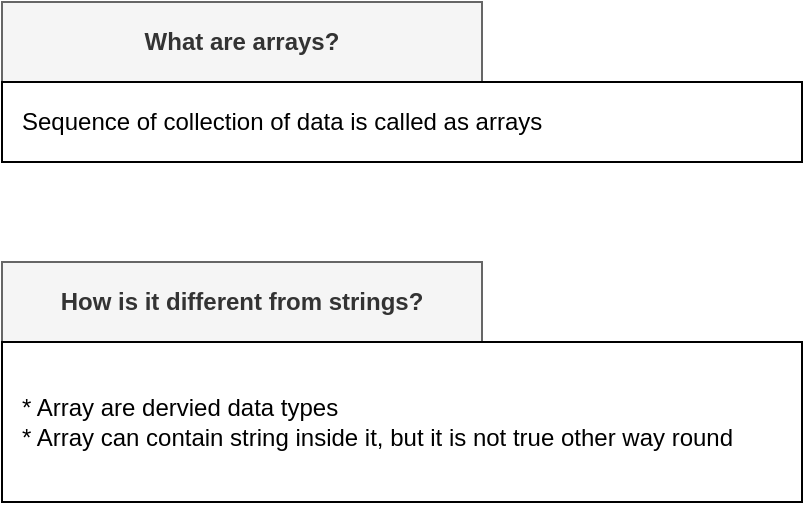 <mxfile>
    <diagram id="v4G46WCBCpeRfdwwdwRP" name="001. Array Introductions">
        <mxGraphModel dx="613" dy="414" grid="1" gridSize="10" guides="1" tooltips="1" connect="1" arrows="1" fold="1" page="1" pageScale="1" pageWidth="827" pageHeight="1169" math="0" shadow="0">
            <root>
                <mxCell id="0"/>
                <mxCell id="1" parent="0"/>
                <mxCell id="2" value="What are arrays?" style="text;html=1;strokeColor=#666666;fillColor=#f5f5f5;align=center;verticalAlign=middle;whiteSpace=wrap;rounded=0;fontColor=#333333;fontStyle=1" parent="1" vertex="1">
                    <mxGeometry x="220" y="300" width="240" height="40" as="geometry"/>
                </mxCell>
                <mxCell id="3" value="&lt;span&gt;Sequence of collection of data is called as arrays&lt;/span&gt;" style="rounded=0;whiteSpace=wrap;html=1;align=left;spacingLeft=8;" parent="1" vertex="1">
                    <mxGeometry x="220" y="340" width="400" height="40" as="geometry"/>
                </mxCell>
                <mxCell id="4" value="How is it different from strings?" style="text;html=1;strokeColor=#666666;fillColor=#f5f5f5;align=center;verticalAlign=middle;whiteSpace=wrap;rounded=0;fontColor=#333333;fontStyle=1" parent="1" vertex="1">
                    <mxGeometry x="220" y="430" width="240" height="40" as="geometry"/>
                </mxCell>
                <mxCell id="5" value="&lt;span&gt;* Array are dervied data types&lt;br&gt;* Array can contain string inside it, but it is not true other way round&lt;br&gt;&lt;/span&gt;" style="rounded=0;whiteSpace=wrap;html=1;align=left;spacingLeft=8;" parent="1" vertex="1">
                    <mxGeometry x="220" y="470" width="400" height="80" as="geometry"/>
                </mxCell>
            </root>
        </mxGraphModel>
    </diagram>
    <diagram id="8QFaSmMroR9OwhAi4n2q" name="002. Array index">
        <mxGraphModel dx="613" dy="414" grid="1" gridSize="10" guides="1" tooltips="1" connect="1" arrows="1" fold="1" page="1" pageScale="1" pageWidth="827" pageHeight="1169" math="0" shadow="0">
            <root>
                <mxCell id="HoqBdw8C1nu_QNRAPUoK-0"/>
                <mxCell id="HoqBdw8C1nu_QNRAPUoK-1" parent="HoqBdw8C1nu_QNRAPUoK-0"/>
                <mxCell id="HoqBdw8C1nu_QNRAPUoK-2" value="location of an item in sequence of collection is known as index" style="rounded=0;whiteSpace=wrap;html=1;align=left;spacingLeft=8;" parent="HoqBdw8C1nu_QNRAPUoK-1" vertex="1">
                    <mxGeometry x="210" y="330" width="440" height="40" as="geometry"/>
                </mxCell>
                <mxCell id="HoqBdw8C1nu_QNRAPUoK-3" value="&lt;span&gt;&lt;b&gt;What are index?&lt;/b&gt;&lt;/span&gt;" style="rounded=0;whiteSpace=wrap;html=1;align=center;fillColor=#f5f5f5;strokeColor=#666666;fontColor=#333333;" parent="HoqBdw8C1nu_QNRAPUoK-1" vertex="1">
                    <mxGeometry x="210" y="290" width="280" height="40" as="geometry"/>
                </mxCell>
                <mxCell id="HoqBdw8C1nu_QNRAPUoK-4" value="Let's consider a array&amp;nbsp;&lt;b&gt;var arr = ['string', 1, true, { &quot;1&quot; : &quot;Jan&quot;, &quot;2&quot;: &quot;Feb&quot; }]&amp;nbsp;&lt;/b&gt;" style="text;html=1;align=center;verticalAlign=middle;whiteSpace=wrap;rounded=0;fillColor=#ffe6cc;strokeColor=#d79b00;" parent="HoqBdw8C1nu_QNRAPUoK-1" vertex="1">
                    <mxGeometry x="210" y="410" width="440" height="40" as="geometry"/>
                </mxCell>
                <mxCell id="HoqBdw8C1nu_QNRAPUoK-5" value="'string'" style="whiteSpace=wrap;html=1;aspect=fixed;fillColor=#ffffff;align=center;verticalAlign=middle;" parent="HoqBdw8C1nu_QNRAPUoK-1" vertex="1">
                    <mxGeometry x="210" y="530" width="40" height="40" as="geometry"/>
                </mxCell>
                <mxCell id="HoqBdw8C1nu_QNRAPUoK-6" value="1" style="whiteSpace=wrap;html=1;aspect=fixed;fillColor=#ffffff;align=center;verticalAlign=middle;" parent="HoqBdw8C1nu_QNRAPUoK-1" vertex="1">
                    <mxGeometry x="250" y="530" width="40" height="40" as="geometry"/>
                </mxCell>
                <mxCell id="HoqBdw8C1nu_QNRAPUoK-7" value="true" style="whiteSpace=wrap;html=1;aspect=fixed;fillColor=#ffffff;align=center;verticalAlign=middle;" parent="HoqBdw8C1nu_QNRAPUoK-1" vertex="1">
                    <mxGeometry x="290" y="530" width="40" height="40" as="geometry"/>
                </mxCell>
                <mxCell id="HoqBdw8C1nu_QNRAPUoK-8" value="{ ... }" style="whiteSpace=wrap;html=1;aspect=fixed;fillColor=#ffffff;align=center;verticalAlign=middle;" parent="HoqBdw8C1nu_QNRAPUoK-1" vertex="1">
                    <mxGeometry x="330" y="530" width="40" height="40" as="geometry"/>
                </mxCell>
                <mxCell id="HoqBdw8C1nu_QNRAPUoK-15" value="0" style="text;html=1;strokeColor=none;fillColor=none;align=center;verticalAlign=middle;whiteSpace=wrap;rounded=0;" parent="HoqBdw8C1nu_QNRAPUoK-1" vertex="1">
                    <mxGeometry x="210" y="570" width="40" height="40" as="geometry"/>
                </mxCell>
                <mxCell id="HoqBdw8C1nu_QNRAPUoK-16" value="1" style="text;html=1;strokeColor=none;fillColor=none;align=center;verticalAlign=middle;whiteSpace=wrap;rounded=0;" parent="HoqBdw8C1nu_QNRAPUoK-1" vertex="1">
                    <mxGeometry x="250" y="570" width="40" height="40" as="geometry"/>
                </mxCell>
                <mxCell id="HoqBdw8C1nu_QNRAPUoK-17" value="2" style="text;html=1;strokeColor=none;fillColor=none;align=center;verticalAlign=middle;whiteSpace=wrap;rounded=0;" parent="HoqBdw8C1nu_QNRAPUoK-1" vertex="1">
                    <mxGeometry x="290" y="570" width="40" height="40" as="geometry"/>
                </mxCell>
                <mxCell id="HoqBdw8C1nu_QNRAPUoK-18" value="3" style="text;html=1;strokeColor=none;fillColor=none;align=center;verticalAlign=middle;whiteSpace=wrap;rounded=0;" parent="HoqBdw8C1nu_QNRAPUoK-1" vertex="1">
                    <mxGeometry x="330" y="570" width="40" height="40" as="geometry"/>
                </mxCell>
                <mxCell id="HoqBdw8C1nu_QNRAPUoK-25" value="index representation" style="text;html=1;strokeColor=none;fillColor=none;align=center;verticalAlign=middle;whiteSpace=wrap;rounded=0;" parent="HoqBdw8C1nu_QNRAPUoK-1" vertex="1">
                    <mxGeometry x="210" y="500" width="140" height="20" as="geometry"/>
                </mxCell>
            </root>
        </mxGraphModel>
    </diagram>
    <diagram id="5zxNjoEnAIrG6JTL6fT2" name="003. Array filter">
        <mxGraphModel dx="593" dy="387" grid="1" gridSize="10" guides="1" tooltips="1" connect="1" arrows="1" fold="1" page="1" pageScale="1" pageWidth="827" pageHeight="1169" math="0" shadow="0">
            <root>
                <mxCell id="0DQXPd8ibX6n9Kegv4S_-0"/>
                <mxCell id="0DQXPd8ibX6n9Kegv4S_-1" parent="0DQXPd8ibX6n9Kegv4S_-0"/>
                <mxCell id="g8TDgZj3Yl9hBlT868f4-0" value="1" style="whiteSpace=wrap;html=1;aspect=fixed;fillColor=#ffffff;align=center;verticalAlign=middle;" parent="0DQXPd8ibX6n9Kegv4S_-1" vertex="1">
                    <mxGeometry x="200" y="320" width="40" height="40" as="geometry"/>
                </mxCell>
                <mxCell id="g8TDgZj3Yl9hBlT868f4-1" value="2" style="whiteSpace=wrap;html=1;aspect=fixed;fillColor=#ffffff;align=center;verticalAlign=middle;" parent="0DQXPd8ibX6n9Kegv4S_-1" vertex="1">
                    <mxGeometry x="240" y="320" width="40" height="40" as="geometry"/>
                </mxCell>
                <mxCell id="g8TDgZj3Yl9hBlT868f4-2" value="3" style="whiteSpace=wrap;html=1;aspect=fixed;fillColor=#ffffff;align=center;verticalAlign=middle;" parent="0DQXPd8ibX6n9Kegv4S_-1" vertex="1">
                    <mxGeometry x="280" y="320" width="40" height="40" as="geometry"/>
                </mxCell>
                <mxCell id="g8TDgZj3Yl9hBlT868f4-3" value="4" style="whiteSpace=wrap;html=1;aspect=fixed;fillColor=#ffffff;align=center;verticalAlign=middle;" parent="0DQXPd8ibX6n9Kegv4S_-1" vertex="1">
                    <mxGeometry x="320" y="320" width="40" height="40" as="geometry"/>
                </mxCell>
                <mxCell id="g8TDgZj3Yl9hBlT868f4-4" value="0" style="text;html=1;strokeColor=none;fillColor=none;align=center;verticalAlign=middle;whiteSpace=wrap;rounded=0;" parent="0DQXPd8ibX6n9Kegv4S_-1" vertex="1">
                    <mxGeometry x="200" y="360" width="40" height="40" as="geometry"/>
                </mxCell>
                <mxCell id="g8TDgZj3Yl9hBlT868f4-5" value="1" style="text;html=1;strokeColor=none;fillColor=none;align=center;verticalAlign=middle;whiteSpace=wrap;rounded=0;" parent="0DQXPd8ibX6n9Kegv4S_-1" vertex="1">
                    <mxGeometry x="240" y="360" width="40" height="40" as="geometry"/>
                </mxCell>
                <mxCell id="g8TDgZj3Yl9hBlT868f4-6" value="2" style="text;html=1;strokeColor=none;fillColor=none;align=center;verticalAlign=middle;whiteSpace=wrap;rounded=0;" parent="0DQXPd8ibX6n9Kegv4S_-1" vertex="1">
                    <mxGeometry x="280" y="360" width="40" height="40" as="geometry"/>
                </mxCell>
                <mxCell id="g8TDgZj3Yl9hBlT868f4-7" value="3" style="text;html=1;strokeColor=none;fillColor=none;align=center;verticalAlign=middle;whiteSpace=wrap;rounded=0;" parent="0DQXPd8ibX6n9Kegv4S_-1" vertex="1">
                    <mxGeometry x="320" y="360" width="40" height="40" as="geometry"/>
                </mxCell>
                <mxCell id="g8TDgZj3Yl9hBlT868f4-8" value="index representation for arr" style="text;html=1;strokeColor=none;fillColor=none;align=center;verticalAlign=middle;whiteSpace=wrap;rounded=0;" parent="0DQXPd8ibX6n9Kegv4S_-1" vertex="1">
                    <mxGeometry x="200" y="290" width="200" height="20" as="geometry"/>
                </mxCell>
                <mxCell id="E5j6Q_y4n9XoB8gQ0hYF-0" value="this method help to extract item from array which satifies gives conditions." style="rounded=0;whiteSpace=wrap;html=1;align=left;spacingLeft=8;" parent="0DQXPd8ibX6n9Kegv4S_-1" vertex="1">
                    <mxGeometry x="200" y="120" width="440" height="40" as="geometry"/>
                </mxCell>
                <mxCell id="E5j6Q_y4n9XoB8gQ0hYF-1" value="&lt;span&gt;&lt;b&gt;What are array filter?&lt;/b&gt;&lt;/span&gt;" style="rounded=0;whiteSpace=wrap;html=1;align=center;fillColor=#f5f5f5;strokeColor=#666666;fontColor=#333333;" parent="0DQXPd8ibX6n9Kegv4S_-1" vertex="1">
                    <mxGeometry x="200" y="80" width="280" height="40" as="geometry"/>
                </mxCell>
                <mxCell id="LuP1l4uZUgdjZKvtFVVL-0" value="Let's consider a array&amp;nbsp;&lt;b&gt;var arr = [1,2,3,4,5,6]&amp;nbsp;&lt;/b&gt;" style="text;html=1;align=center;verticalAlign=middle;whiteSpace=wrap;rounded=0;fillColor=#ffe6cc;strokeColor=#d79b00;" parent="0DQXPd8ibX6n9Kegv4S_-1" vertex="1">
                    <mxGeometry x="200" y="200" width="440" height="40" as="geometry"/>
                </mxCell>
                <mxCell id="LuP1l4uZUgdjZKvtFVVL-1" value="5" style="whiteSpace=wrap;html=1;aspect=fixed;fillColor=#ffffff;align=center;verticalAlign=middle;" parent="0DQXPd8ibX6n9Kegv4S_-1" vertex="1">
                    <mxGeometry x="360" y="320" width="40" height="40" as="geometry"/>
                </mxCell>
                <mxCell id="LuP1l4uZUgdjZKvtFVVL-2" value="6" style="whiteSpace=wrap;html=1;aspect=fixed;fillColor=#ffffff;align=center;verticalAlign=middle;" parent="0DQXPd8ibX6n9Kegv4S_-1" vertex="1">
                    <mxGeometry x="400" y="320" width="40" height="40" as="geometry"/>
                </mxCell>
                <mxCell id="LuP1l4uZUgdjZKvtFVVL-3" value="4" style="text;html=1;strokeColor=none;fillColor=none;align=center;verticalAlign=middle;whiteSpace=wrap;rounded=0;" parent="0DQXPd8ibX6n9Kegv4S_-1" vertex="1">
                    <mxGeometry x="360" y="360" width="40" height="40" as="geometry"/>
                </mxCell>
                <mxCell id="LuP1l4uZUgdjZKvtFVVL-4" value="5" style="text;html=1;strokeColor=none;fillColor=none;align=center;verticalAlign=middle;whiteSpace=wrap;rounded=0;" parent="0DQXPd8ibX6n9Kegv4S_-1" vertex="1">
                    <mxGeometry x="400" y="360" width="40" height="40" as="geometry"/>
                </mxCell>
                <mxCell id="LuP1l4uZUgdjZKvtFVVL-5" value="if we consider case were we want to get all even number&lt;span&gt;&amp;nbsp;&lt;/span&gt;" style="text;html=1;align=center;verticalAlign=middle;whiteSpace=wrap;rounded=0;fillColor=#f5f5f5;strokeColor=#666666;fontColor=#333333;fontStyle=1" parent="0DQXPd8ibX6n9Kegv4S_-1" vertex="1">
                    <mxGeometry x="200" y="440" width="440" height="40" as="geometry"/>
                </mxCell>
                <mxCell id="LuP1l4uZUgdjZKvtFVVL-6" value="var evenNumbers = arr.filter(function(item) {&lt;br&gt;&lt;div&gt;&lt;span&gt;&lt;span style=&quot;white-space: pre&quot;&gt;&#9;&lt;/span&gt;return item % 2 === 0;&lt;/span&gt;&lt;/div&gt;});" style="rounded=0;whiteSpace=wrap;html=1;align=left;" parent="0DQXPd8ibX6n9Kegv4S_-1" vertex="1">
                    <mxGeometry x="200" y="480" width="360" height="40" as="geometry"/>
                </mxCell>
                <mxCell id="LuP1l4uZUgdjZKvtFVVL-7" value="2" style="whiteSpace=wrap;html=1;aspect=fixed;fillColor=#ffffff;align=center;verticalAlign=middle;" parent="0DQXPd8ibX6n9Kegv4S_-1" vertex="1">
                    <mxGeometry x="200" y="600" width="40" height="40" as="geometry"/>
                </mxCell>
                <mxCell id="LuP1l4uZUgdjZKvtFVVL-8" value="4" style="whiteSpace=wrap;html=1;aspect=fixed;fillColor=#ffffff;align=center;verticalAlign=middle;" parent="0DQXPd8ibX6n9Kegv4S_-1" vertex="1">
                    <mxGeometry x="240" y="600" width="40" height="40" as="geometry"/>
                </mxCell>
                <mxCell id="LuP1l4uZUgdjZKvtFVVL-9" value="6" style="whiteSpace=wrap;html=1;aspect=fixed;fillColor=#ffffff;align=center;verticalAlign=middle;" parent="0DQXPd8ibX6n9Kegv4S_-1" vertex="1">
                    <mxGeometry x="280" y="600" width="40" height="40" as="geometry"/>
                </mxCell>
                <mxCell id="LuP1l4uZUgdjZKvtFVVL-11" value="0" style="text;html=1;strokeColor=none;fillColor=none;align=center;verticalAlign=middle;whiteSpace=wrap;rounded=0;" parent="0DQXPd8ibX6n9Kegv4S_-1" vertex="1">
                    <mxGeometry x="200" y="640" width="40" height="40" as="geometry"/>
                </mxCell>
                <mxCell id="LuP1l4uZUgdjZKvtFVVL-12" value="1" style="text;html=1;strokeColor=none;fillColor=none;align=center;verticalAlign=middle;whiteSpace=wrap;rounded=0;" parent="0DQXPd8ibX6n9Kegv4S_-1" vertex="1">
                    <mxGeometry x="240" y="640" width="40" height="40" as="geometry"/>
                </mxCell>
                <mxCell id="LuP1l4uZUgdjZKvtFVVL-13" value="2" style="text;html=1;strokeColor=none;fillColor=none;align=center;verticalAlign=middle;whiteSpace=wrap;rounded=0;" parent="0DQXPd8ibX6n9Kegv4S_-1" vertex="1">
                    <mxGeometry x="280" y="640" width="40" height="40" as="geometry"/>
                </mxCell>
                <mxCell id="LuP1l4uZUgdjZKvtFVVL-15" value="index representation for evenNumbers" style="text;html=1;strokeColor=none;fillColor=none;align=center;verticalAlign=middle;whiteSpace=wrap;rounded=0;" parent="0DQXPd8ibX6n9Kegv4S_-1" vertex="1">
                    <mxGeometry x="200" y="570" width="240" height="20" as="geometry"/>
                </mxCell>
            </root>
        </mxGraphModel>
    </diagram>
    <diagram id="E2SzLTLh_2LJqmxqx5Af" name="004. Array map">
        <mxGraphModel dx="593" dy="387" grid="1" gridSize="10" guides="1" tooltips="1" connect="1" arrows="1" fold="1" page="1" pageScale="1" pageWidth="827" pageHeight="1169" math="0" shadow="0">
            <root>
                <mxCell id="qVkvGxDojo7t93Plqymq-0"/>
                <mxCell id="qVkvGxDojo7t93Plqymq-1" parent="qVkvGxDojo7t93Plqymq-0"/>
                <mxCell id="qs2Ka0h5LpGQjBwzmQiu-0" value="1" style="whiteSpace=wrap;html=1;aspect=fixed;fillColor=#ffffff;align=center;verticalAlign=middle;" parent="qVkvGxDojo7t93Plqymq-1" vertex="1">
                    <mxGeometry x="200" y="320" width="40" height="40" as="geometry"/>
                </mxCell>
                <mxCell id="qs2Ka0h5LpGQjBwzmQiu-1" value="2" style="whiteSpace=wrap;html=1;aspect=fixed;fillColor=#ffffff;align=center;verticalAlign=middle;" parent="qVkvGxDojo7t93Plqymq-1" vertex="1">
                    <mxGeometry x="240" y="320" width="40" height="40" as="geometry"/>
                </mxCell>
                <mxCell id="qs2Ka0h5LpGQjBwzmQiu-2" value="3" style="whiteSpace=wrap;html=1;aspect=fixed;fillColor=#ffffff;align=center;verticalAlign=middle;" parent="qVkvGxDojo7t93Plqymq-1" vertex="1">
                    <mxGeometry x="280" y="320" width="40" height="40" as="geometry"/>
                </mxCell>
                <mxCell id="qs2Ka0h5LpGQjBwzmQiu-3" value="4" style="whiteSpace=wrap;html=1;aspect=fixed;fillColor=#ffffff;align=center;verticalAlign=middle;" parent="qVkvGxDojo7t93Plqymq-1" vertex="1">
                    <mxGeometry x="320" y="320" width="40" height="40" as="geometry"/>
                </mxCell>
                <mxCell id="qs2Ka0h5LpGQjBwzmQiu-4" value="0" style="text;html=1;strokeColor=none;fillColor=none;align=center;verticalAlign=middle;whiteSpace=wrap;rounded=0;" parent="qVkvGxDojo7t93Plqymq-1" vertex="1">
                    <mxGeometry x="200" y="360" width="40" height="40" as="geometry"/>
                </mxCell>
                <mxCell id="qs2Ka0h5LpGQjBwzmQiu-5" value="1" style="text;html=1;strokeColor=none;fillColor=none;align=center;verticalAlign=middle;whiteSpace=wrap;rounded=0;" parent="qVkvGxDojo7t93Plqymq-1" vertex="1">
                    <mxGeometry x="240" y="360" width="40" height="40" as="geometry"/>
                </mxCell>
                <mxCell id="qs2Ka0h5LpGQjBwzmQiu-6" value="2" style="text;html=1;strokeColor=none;fillColor=none;align=center;verticalAlign=middle;whiteSpace=wrap;rounded=0;" parent="qVkvGxDojo7t93Plqymq-1" vertex="1">
                    <mxGeometry x="280" y="360" width="40" height="40" as="geometry"/>
                </mxCell>
                <mxCell id="qs2Ka0h5LpGQjBwzmQiu-7" value="3" style="text;html=1;strokeColor=none;fillColor=none;align=center;verticalAlign=middle;whiteSpace=wrap;rounded=0;" parent="qVkvGxDojo7t93Plqymq-1" vertex="1">
                    <mxGeometry x="320" y="360" width="40" height="40" as="geometry"/>
                </mxCell>
                <mxCell id="qs2Ka0h5LpGQjBwzmQiu-8" value="index representation for arr" style="text;html=1;strokeColor=none;fillColor=none;align=center;verticalAlign=middle;whiteSpace=wrap;rounded=0;" parent="qVkvGxDojo7t93Plqymq-1" vertex="1">
                    <mxGeometry x="200" y="290" width="200" height="20" as="geometry"/>
                </mxCell>
                <mxCell id="qs2Ka0h5LpGQjBwzmQiu-9" value="This method is used to perform operation on individual item and produce new array with result" style="rounded=0;whiteSpace=wrap;html=1;align=left;spacingLeft=8;" parent="qVkvGxDojo7t93Plqymq-1" vertex="1">
                    <mxGeometry x="200" y="120" width="520" height="40" as="geometry"/>
                </mxCell>
                <mxCell id="qs2Ka0h5LpGQjBwzmQiu-10" value="&lt;span&gt;&lt;b&gt;What are array map?&lt;/b&gt;&lt;/span&gt;" style="rounded=0;whiteSpace=wrap;html=1;align=center;fillColor=#f5f5f5;strokeColor=#666666;fontColor=#333333;" parent="qVkvGxDojo7t93Plqymq-1" vertex="1">
                    <mxGeometry x="200" y="80" width="280" height="40" as="geometry"/>
                </mxCell>
                <mxCell id="qs2Ka0h5LpGQjBwzmQiu-11" value="Let's consider a array&amp;nbsp;&lt;b&gt;var arr = [1,2,3,4,5,6]&amp;nbsp;&lt;/b&gt;" style="text;html=1;align=center;verticalAlign=middle;whiteSpace=wrap;rounded=0;fillColor=#ffe6cc;strokeColor=#d79b00;" parent="qVkvGxDojo7t93Plqymq-1" vertex="1">
                    <mxGeometry x="200" y="200" width="440" height="40" as="geometry"/>
                </mxCell>
                <mxCell id="qs2Ka0h5LpGQjBwzmQiu-12" value="5" style="whiteSpace=wrap;html=1;aspect=fixed;fillColor=#ffffff;align=center;verticalAlign=middle;" parent="qVkvGxDojo7t93Plqymq-1" vertex="1">
                    <mxGeometry x="360" y="320" width="40" height="40" as="geometry"/>
                </mxCell>
                <mxCell id="qs2Ka0h5LpGQjBwzmQiu-13" value="6" style="whiteSpace=wrap;html=1;aspect=fixed;fillColor=#ffffff;align=center;verticalAlign=middle;" parent="qVkvGxDojo7t93Plqymq-1" vertex="1">
                    <mxGeometry x="400" y="320" width="40" height="40" as="geometry"/>
                </mxCell>
                <mxCell id="qs2Ka0h5LpGQjBwzmQiu-14" value="4" style="text;html=1;strokeColor=none;fillColor=none;align=center;verticalAlign=middle;whiteSpace=wrap;rounded=0;" parent="qVkvGxDojo7t93Plqymq-1" vertex="1">
                    <mxGeometry x="360" y="360" width="40" height="40" as="geometry"/>
                </mxCell>
                <mxCell id="qs2Ka0h5LpGQjBwzmQiu-15" value="5" style="text;html=1;strokeColor=none;fillColor=none;align=center;verticalAlign=middle;whiteSpace=wrap;rounded=0;" parent="qVkvGxDojo7t93Plqymq-1" vertex="1">
                    <mxGeometry x="400" y="360" width="40" height="40" as="geometry"/>
                </mxCell>
                <mxCell id="qs2Ka0h5LpGQjBwzmQiu-16" value="Given array double all the numbers in it." style="text;html=1;align=center;verticalAlign=middle;whiteSpace=wrap;rounded=0;fillColor=#f5f5f5;strokeColor=#666666;fontStyle=1;fontColor=#333333;" parent="qVkvGxDojo7t93Plqymq-1" vertex="1">
                    <mxGeometry x="200" y="440" width="440" height="40" as="geometry"/>
                </mxCell>
                <mxCell id="qs2Ka0h5LpGQjBwzmQiu-17" value="var doubleArr = arr.map(function(item) {&lt;br&gt;&lt;div&gt;&lt;span&gt;&lt;span style=&quot;white-space: pre&quot;&gt;&#9;&lt;/span&gt;return item * 2;&lt;/span&gt;&lt;/div&gt;});" style="rounded=0;whiteSpace=wrap;html=1;align=left;" parent="qVkvGxDojo7t93Plqymq-1" vertex="1">
                    <mxGeometry x="200" y="480" width="360" height="40" as="geometry"/>
                </mxCell>
                <mxCell id="qs2Ka0h5LpGQjBwzmQiu-24" value="index representation for evenNumbers" style="text;html=1;strokeColor=none;fillColor=none;align=center;verticalAlign=middle;whiteSpace=wrap;rounded=0;" parent="qVkvGxDojo7t93Plqymq-1" vertex="1">
                    <mxGeometry x="200" y="570" width="240" height="20" as="geometry"/>
                </mxCell>
                <mxCell id="3-GV_irJddAn7LQAJkvg-0" value="2" style="whiteSpace=wrap;html=1;aspect=fixed;fillColor=#ffffff;align=center;verticalAlign=middle;" parent="qVkvGxDojo7t93Plqymq-1" vertex="1">
                    <mxGeometry x="200" y="600" width="40" height="40" as="geometry"/>
                </mxCell>
                <mxCell id="3-GV_irJddAn7LQAJkvg-1" value="4" style="whiteSpace=wrap;html=1;aspect=fixed;fillColor=#ffffff;align=center;verticalAlign=middle;" parent="qVkvGxDojo7t93Plqymq-1" vertex="1">
                    <mxGeometry x="240" y="600" width="40" height="40" as="geometry"/>
                </mxCell>
                <mxCell id="3-GV_irJddAn7LQAJkvg-2" value="6" style="whiteSpace=wrap;html=1;aspect=fixed;fillColor=#ffffff;align=center;verticalAlign=middle;" parent="qVkvGxDojo7t93Plqymq-1" vertex="1">
                    <mxGeometry x="280" y="600" width="40" height="40" as="geometry"/>
                </mxCell>
                <mxCell id="3-GV_irJddAn7LQAJkvg-3" value="8" style="whiteSpace=wrap;html=1;aspect=fixed;fillColor=#ffffff;align=center;verticalAlign=middle;" parent="qVkvGxDojo7t93Plqymq-1" vertex="1">
                    <mxGeometry x="320" y="600" width="40" height="40" as="geometry"/>
                </mxCell>
                <mxCell id="3-GV_irJddAn7LQAJkvg-4" value="0" style="text;html=1;strokeColor=none;fillColor=none;align=center;verticalAlign=middle;whiteSpace=wrap;rounded=0;" parent="qVkvGxDojo7t93Plqymq-1" vertex="1">
                    <mxGeometry x="200" y="640" width="40" height="40" as="geometry"/>
                </mxCell>
                <mxCell id="3-GV_irJddAn7LQAJkvg-5" value="1" style="text;html=1;strokeColor=none;fillColor=none;align=center;verticalAlign=middle;whiteSpace=wrap;rounded=0;" parent="qVkvGxDojo7t93Plqymq-1" vertex="1">
                    <mxGeometry x="240" y="640" width="40" height="40" as="geometry"/>
                </mxCell>
                <mxCell id="3-GV_irJddAn7LQAJkvg-6" value="2" style="text;html=1;strokeColor=none;fillColor=none;align=center;verticalAlign=middle;whiteSpace=wrap;rounded=0;" parent="qVkvGxDojo7t93Plqymq-1" vertex="1">
                    <mxGeometry x="280" y="640" width="40" height="40" as="geometry"/>
                </mxCell>
                <mxCell id="3-GV_irJddAn7LQAJkvg-7" value="3" style="text;html=1;strokeColor=none;fillColor=none;align=center;verticalAlign=middle;whiteSpace=wrap;rounded=0;" parent="qVkvGxDojo7t93Plqymq-1" vertex="1">
                    <mxGeometry x="320" y="640" width="40" height="40" as="geometry"/>
                </mxCell>
                <mxCell id="3-GV_irJddAn7LQAJkvg-8" value="10" style="whiteSpace=wrap;html=1;aspect=fixed;fillColor=#ffffff;align=center;verticalAlign=middle;" parent="qVkvGxDojo7t93Plqymq-1" vertex="1">
                    <mxGeometry x="360" y="600" width="40" height="40" as="geometry"/>
                </mxCell>
                <mxCell id="3-GV_irJddAn7LQAJkvg-9" value="12" style="whiteSpace=wrap;html=1;aspect=fixed;fillColor=#ffffff;align=center;verticalAlign=middle;" parent="qVkvGxDojo7t93Plqymq-1" vertex="1">
                    <mxGeometry x="400" y="600" width="40" height="40" as="geometry"/>
                </mxCell>
                <mxCell id="3-GV_irJddAn7LQAJkvg-10" value="4" style="text;html=1;strokeColor=none;fillColor=none;align=center;verticalAlign=middle;whiteSpace=wrap;rounded=0;" parent="qVkvGxDojo7t93Plqymq-1" vertex="1">
                    <mxGeometry x="360" y="640" width="40" height="40" as="geometry"/>
                </mxCell>
                <mxCell id="3-GV_irJddAn7LQAJkvg-11" value="5" style="text;html=1;strokeColor=none;fillColor=none;align=center;verticalAlign=middle;whiteSpace=wrap;rounded=0;" parent="qVkvGxDojo7t93Plqymq-1" vertex="1">
                    <mxGeometry x="400" y="640" width="40" height="40" as="geometry"/>
                </mxCell>
            </root>
        </mxGraphModel>
    </diagram>
    <diagram id="g3JBoyQK23OylRLoyS7A" name="005. Array reduce">
        <mxGraphModel dx="593" dy="387" grid="1" gridSize="10" guides="1" tooltips="1" connect="1" arrows="1" fold="1" page="1" pageScale="1" pageWidth="827" pageHeight="1169" math="0" shadow="0">
            <root>
                <mxCell id="Ni-RypDoNfe744NjyueH-0"/>
                <mxCell id="Ni-RypDoNfe744NjyueH-1" parent="Ni-RypDoNfe744NjyueH-0"/>
                <mxCell id="Ni-RypDoNfe744NjyueH-2" value="1" style="whiteSpace=wrap;html=1;aspect=fixed;fillColor=#ffffff;align=center;verticalAlign=middle;" parent="Ni-RypDoNfe744NjyueH-1" vertex="1">
                    <mxGeometry x="114" y="320" width="40" height="40" as="geometry"/>
                </mxCell>
                <mxCell id="Ni-RypDoNfe744NjyueH-3" value="2" style="whiteSpace=wrap;html=1;aspect=fixed;fillColor=#ffffff;align=center;verticalAlign=middle;" parent="Ni-RypDoNfe744NjyueH-1" vertex="1">
                    <mxGeometry x="154" y="320" width="40" height="40" as="geometry"/>
                </mxCell>
                <mxCell id="Ni-RypDoNfe744NjyueH-4" value="3" style="whiteSpace=wrap;html=1;aspect=fixed;fillColor=#ffffff;align=center;verticalAlign=middle;" parent="Ni-RypDoNfe744NjyueH-1" vertex="1">
                    <mxGeometry x="194" y="320" width="40" height="40" as="geometry"/>
                </mxCell>
                <mxCell id="Ni-RypDoNfe744NjyueH-5" value="4" style="whiteSpace=wrap;html=1;aspect=fixed;fillColor=#ffffff;align=center;verticalAlign=middle;" parent="Ni-RypDoNfe744NjyueH-1" vertex="1">
                    <mxGeometry x="234" y="320" width="40" height="40" as="geometry"/>
                </mxCell>
                <mxCell id="Ni-RypDoNfe744NjyueH-6" value="0" style="text;html=1;strokeColor=none;fillColor=none;align=center;verticalAlign=middle;whiteSpace=wrap;rounded=0;" parent="Ni-RypDoNfe744NjyueH-1" vertex="1">
                    <mxGeometry x="114" y="360" width="40" height="40" as="geometry"/>
                </mxCell>
                <mxCell id="Ni-RypDoNfe744NjyueH-7" value="1" style="text;html=1;strokeColor=none;fillColor=none;align=center;verticalAlign=middle;whiteSpace=wrap;rounded=0;" parent="Ni-RypDoNfe744NjyueH-1" vertex="1">
                    <mxGeometry x="154" y="360" width="40" height="40" as="geometry"/>
                </mxCell>
                <mxCell id="Ni-RypDoNfe744NjyueH-8" value="2" style="text;html=1;strokeColor=none;fillColor=none;align=center;verticalAlign=middle;whiteSpace=wrap;rounded=0;" parent="Ni-RypDoNfe744NjyueH-1" vertex="1">
                    <mxGeometry x="194" y="360" width="40" height="40" as="geometry"/>
                </mxCell>
                <mxCell id="Ni-RypDoNfe744NjyueH-9" value="3" style="text;html=1;strokeColor=none;fillColor=none;align=center;verticalAlign=middle;whiteSpace=wrap;rounded=0;" parent="Ni-RypDoNfe744NjyueH-1" vertex="1">
                    <mxGeometry x="234" y="360" width="40" height="40" as="geometry"/>
                </mxCell>
                <mxCell id="Ni-RypDoNfe744NjyueH-10" value="index representation for arr" style="text;html=1;strokeColor=none;fillColor=none;align=center;verticalAlign=middle;whiteSpace=wrap;rounded=0;" parent="Ni-RypDoNfe744NjyueH-1" vertex="1">
                    <mxGeometry x="114" y="290" width="200" height="20" as="geometry"/>
                </mxCell>
                <mxCell id="Ni-RypDoNfe744NjyueH-11" value="This method is used to perform action on individual item, such a way that result would be of type&amp;nbsp;accumulator" style="rounded=0;whiteSpace=wrap;html=1;align=left;spacingLeft=8;" parent="Ni-RypDoNfe744NjyueH-1" vertex="1">
                    <mxGeometry x="114" y="120" width="600" height="40" as="geometry"/>
                </mxCell>
                <mxCell id="Ni-RypDoNfe744NjyueH-12" value="&lt;span&gt;&lt;b&gt;What are array reduce?&lt;/b&gt;&lt;/span&gt;" style="rounded=0;whiteSpace=wrap;html=1;align=center;fillColor=#f5f5f5;strokeColor=#666666;fontColor=#333333;" parent="Ni-RypDoNfe744NjyueH-1" vertex="1">
                    <mxGeometry x="114" y="80" width="280" height="40" as="geometry"/>
                </mxCell>
                <mxCell id="Ni-RypDoNfe744NjyueH-13" value="Let's consider a array&amp;nbsp;&lt;b&gt;var arr = [1,2,3,4,5,6]&amp;nbsp;&lt;/b&gt;" style="text;html=1;align=center;verticalAlign=middle;whiteSpace=wrap;rounded=0;fillColor=#ffe6cc;strokeColor=#d79b00;" parent="Ni-RypDoNfe744NjyueH-1" vertex="1">
                    <mxGeometry x="114" y="200" width="440" height="40" as="geometry"/>
                </mxCell>
                <mxCell id="Ni-RypDoNfe744NjyueH-14" value="5" style="whiteSpace=wrap;html=1;aspect=fixed;fillColor=#ffffff;align=center;verticalAlign=middle;" parent="Ni-RypDoNfe744NjyueH-1" vertex="1">
                    <mxGeometry x="274" y="320" width="40" height="40" as="geometry"/>
                </mxCell>
                <mxCell id="Ni-RypDoNfe744NjyueH-15" value="6" style="whiteSpace=wrap;html=1;aspect=fixed;fillColor=#ffffff;align=center;verticalAlign=middle;" parent="Ni-RypDoNfe744NjyueH-1" vertex="1">
                    <mxGeometry x="314" y="320" width="40" height="40" as="geometry"/>
                </mxCell>
                <mxCell id="Ni-RypDoNfe744NjyueH-16" value="4" style="text;html=1;strokeColor=none;fillColor=none;align=center;verticalAlign=middle;whiteSpace=wrap;rounded=0;" parent="Ni-RypDoNfe744NjyueH-1" vertex="1">
                    <mxGeometry x="274" y="360" width="40" height="40" as="geometry"/>
                </mxCell>
                <mxCell id="Ni-RypDoNfe744NjyueH-17" value="5" style="text;html=1;strokeColor=none;fillColor=none;align=center;verticalAlign=middle;whiteSpace=wrap;rounded=0;" parent="Ni-RypDoNfe744NjyueH-1" vertex="1">
                    <mxGeometry x="314" y="360" width="40" height="40" as="geometry"/>
                </mxCell>
                <mxCell id="Ni-RypDoNfe744NjyueH-18" value="Add all the number in the array" style="text;html=1;align=center;verticalAlign=middle;whiteSpace=wrap;rounded=0;fillColor=#f5f5f5;strokeColor=#666666;fontStyle=1;fontColor=#333333;" parent="Ni-RypDoNfe744NjyueH-1" vertex="1">
                    <mxGeometry x="114" y="440" width="440" height="40" as="geometry"/>
                </mxCell>
                <mxCell id="Ni-RypDoNfe744NjyueH-19" value="var sum = arr.reduce(function(acc, item) {&lt;br&gt;&lt;span style=&quot;white-space: pre&quot;&gt;&#9;&lt;/span&gt;acc += item;&lt;br&gt;&lt;div&gt;&lt;span&gt;&lt;span style=&quot;white-space: pre&quot;&gt;&#9;&lt;/span&gt;return acc;&lt;/span&gt;&lt;/div&gt;}, 0);" style="rounded=0;whiteSpace=wrap;html=1;align=left;spacingLeft=8;" parent="Ni-RypDoNfe744NjyueH-1" vertex="1">
                    <mxGeometry x="114" y="480" width="360" height="80" as="geometry"/>
                </mxCell>
            </root>
        </mxGraphModel>
    </diagram>
    <diagram id="Uftg3ROWK75AF78hCNaH" name="006. Array Slice">
        <mxGraphModel dx="791" dy="516" grid="1" gridSize="10" guides="1" tooltips="1" connect="1" arrows="1" fold="1" page="1" pageScale="1" pageWidth="827" pageHeight="1169" math="0" shadow="0">
            <root>
                <mxCell id="q_wokoE6gqb6sjDVnvee-0"/>
                <mxCell id="q_wokoE6gqb6sjDVnvee-1" parent="q_wokoE6gqb6sjDVnvee-0"/>
                <mxCell id="1fOQC_rqG7qVuZuYB2CB-0" value="splice is a method which can be used to add/delete or update data from any specific position" style="rounded=0;whiteSpace=wrap;html=1;align=left;spacingLeft=8;fontStyle=1" vertex="1" parent="q_wokoE6gqb6sjDVnvee-1">
                    <mxGeometry x="200" y="320" width="560" height="40" as="geometry"/>
                </mxCell>
                <mxCell id="1fOQC_rqG7qVuZuYB2CB-1" value="&lt;span&gt;&lt;span&gt;What are splice?&lt;/span&gt;&lt;/span&gt;" style="rounded=0;whiteSpace=wrap;html=1;align=center;fillColor=#f5f5f5;strokeColor=#666666;fontColor=#333333;fontStyle=1" vertex="1" parent="q_wokoE6gqb6sjDVnvee-1">
                    <mxGeometry x="200" y="280" width="280" height="40" as="geometry"/>
                </mxCell>
                <mxCell id="1fOQC_rqG7qVuZuYB2CB-2" value="Syntax of splice = arr.splice(position, noOfElementToDelete, ...elementsToAdd)" style="text;html=1;align=center;verticalAlign=middle;whiteSpace=wrap;rounded=0;fillColor=#ffe6cc;strokeColor=#d79b00;fontStyle=1" vertex="1" parent="q_wokoE6gqb6sjDVnvee-1">
                    <mxGeometry x="200" y="400" width="560" height="40" as="geometry"/>
                </mxCell>
                <mxCell id="1fOQC_rqG7qVuZuYB2CB-3" value="'string'" style="whiteSpace=wrap;html=1;aspect=fixed;fillColor=#ffffff;align=center;verticalAlign=middle;fontStyle=1" vertex="1" parent="q_wokoE6gqb6sjDVnvee-1">
                    <mxGeometry x="200" y="520" width="40" height="40" as="geometry"/>
                </mxCell>
                <mxCell id="1fOQC_rqG7qVuZuYB2CB-4" value="1" style="whiteSpace=wrap;html=1;aspect=fixed;fillColor=#ffffff;align=center;verticalAlign=middle;fontStyle=1" vertex="1" parent="q_wokoE6gqb6sjDVnvee-1">
                    <mxGeometry x="240" y="520" width="40" height="40" as="geometry"/>
                </mxCell>
                <mxCell id="1fOQC_rqG7qVuZuYB2CB-5" value="true" style="whiteSpace=wrap;html=1;aspect=fixed;fillColor=#ffffff;align=center;verticalAlign=middle;fontStyle=1" vertex="1" parent="q_wokoE6gqb6sjDVnvee-1">
                    <mxGeometry x="280" y="520" width="40" height="40" as="geometry"/>
                </mxCell>
                <mxCell id="1fOQC_rqG7qVuZuYB2CB-6" value="{ ... }" style="whiteSpace=wrap;html=1;aspect=fixed;fillColor=#ffffff;align=center;verticalAlign=middle;fontStyle=1" vertex="1" parent="q_wokoE6gqb6sjDVnvee-1">
                    <mxGeometry x="320" y="520" width="40" height="40" as="geometry"/>
                </mxCell>
                <mxCell id="1fOQC_rqG7qVuZuYB2CB-7" value="0" style="text;html=1;strokeColor=none;fillColor=none;align=center;verticalAlign=middle;whiteSpace=wrap;rounded=0;fontStyle=1" vertex="1" parent="q_wokoE6gqb6sjDVnvee-1">
                    <mxGeometry x="200" y="560" width="40" height="40" as="geometry"/>
                </mxCell>
                <mxCell id="1fOQC_rqG7qVuZuYB2CB-8" value="1" style="text;html=1;strokeColor=none;fillColor=none;align=center;verticalAlign=middle;whiteSpace=wrap;rounded=0;fontStyle=1" vertex="1" parent="q_wokoE6gqb6sjDVnvee-1">
                    <mxGeometry x="240" y="560" width="40" height="40" as="geometry"/>
                </mxCell>
                <mxCell id="1fOQC_rqG7qVuZuYB2CB-9" value="2" style="text;html=1;strokeColor=none;fillColor=none;align=center;verticalAlign=middle;whiteSpace=wrap;rounded=0;fontStyle=1" vertex="1" parent="q_wokoE6gqb6sjDVnvee-1">
                    <mxGeometry x="280" y="560" width="40" height="40" as="geometry"/>
                </mxCell>
                <mxCell id="1fOQC_rqG7qVuZuYB2CB-10" value="3" style="text;html=1;strokeColor=none;fillColor=none;align=center;verticalAlign=middle;whiteSpace=wrap;rounded=0;fontStyle=1" vertex="1" parent="q_wokoE6gqb6sjDVnvee-1">
                    <mxGeometry x="320" y="560" width="40" height="40" as="geometry"/>
                </mxCell>
                <mxCell id="1fOQC_rqG7qVuZuYB2CB-11" value="index representation" style="text;html=1;strokeColor=none;fillColor=none;align=center;verticalAlign=middle;whiteSpace=wrap;rounded=0;fontStyle=1" vertex="1" parent="q_wokoE6gqb6sjDVnvee-1">
                    <mxGeometry x="200" y="490" width="140" height="20" as="geometry"/>
                </mxCell>
            </root>
        </mxGraphModel>
    </diagram>
</mxfile>